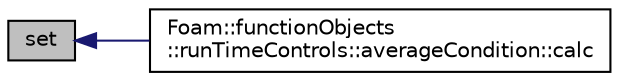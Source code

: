 digraph "set"
{
  bgcolor="transparent";
  edge [fontname="Helvetica",fontsize="10",labelfontname="Helvetica",labelfontsize="10"];
  node [fontname="Helvetica",fontsize="10",shape=record];
  rankdir="LR";
  Node1 [label="set",height=0.2,width=0.4,color="black", fillcolor="grey75", style="filled" fontcolor="black"];
  Node1 -> Node2 [dir="back",color="midnightblue",fontsize="10",style="solid",fontname="Helvetica"];
  Node2 [label="Foam::functionObjects\l::runTimeControls::averageCondition::calc",height=0.2,width=0.4,color="black",URL="$classFoam_1_1functionObjects_1_1runTimeControls_1_1averageCondition.html#a0f30a067398e62e8ee3c23d251fd274b",tooltip="Templated function to calculate the average. "];
}

